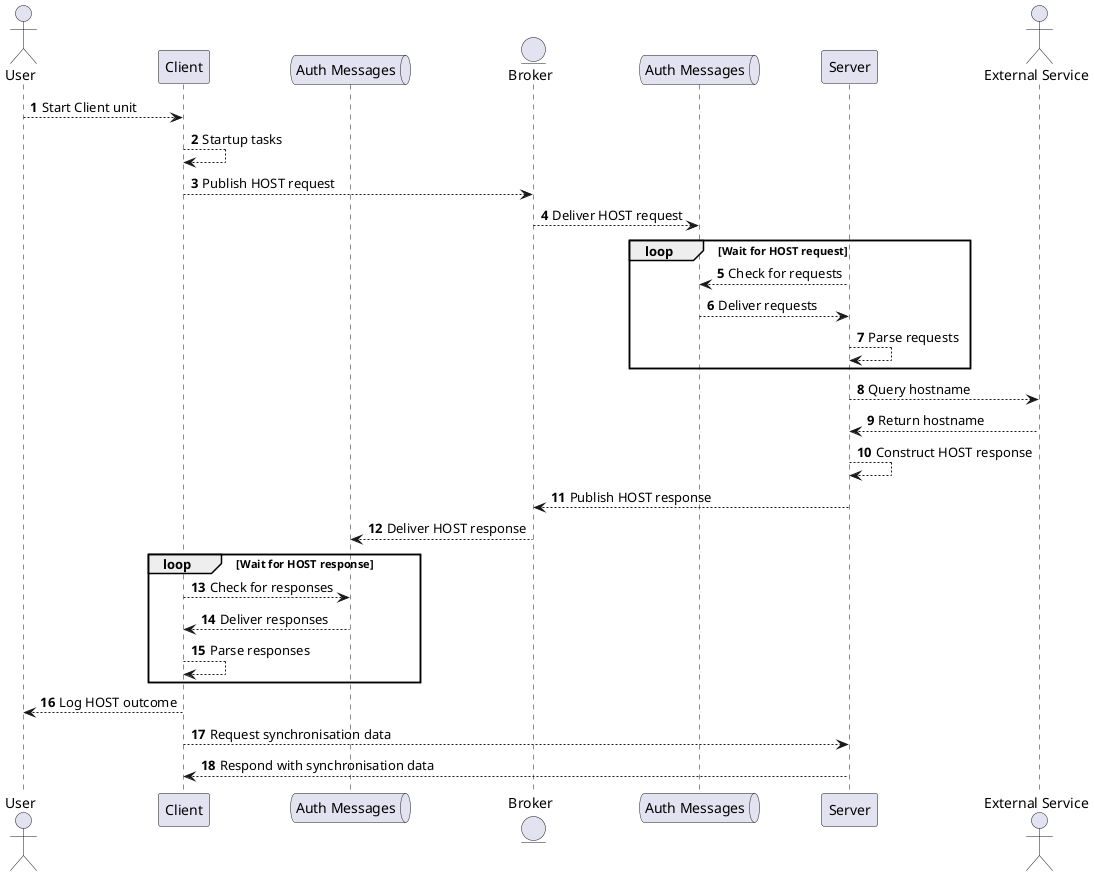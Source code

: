 ﻿@startuml
'https://plantuml.com/sequence-diagram

autonumber

actor User as U
participant Client as C
queue "Auth Messages" as CQ
entity Broker as B
queue "Auth Messages" as SQ
participant Server as S
actor "External Service" as E

U --> C : Start Client unit
C --> C : Startup tasks
C --> B : Publish HOST request
B --> SQ : Deliver HOST request 
loop Wait for HOST request
SQ <-- S : Check for requests
S <-- SQ : Deliver requests
S --> S : Parse requests
end loop
S --> E : Query hostname
E --> S : Return hostname

S --> S : Construct HOST response

S --> B : Publish HOST response
B --> CQ : Deliver HOST response

loop Wait for HOST response
C --> CQ : Check for responses
CQ --> C : Deliver responses
C --> C : Parse responses
end loop

C --> U : Log HOST outcome

C --> S : Request synchronisation data
S --> C : Respond with synchronisation data

@enduml